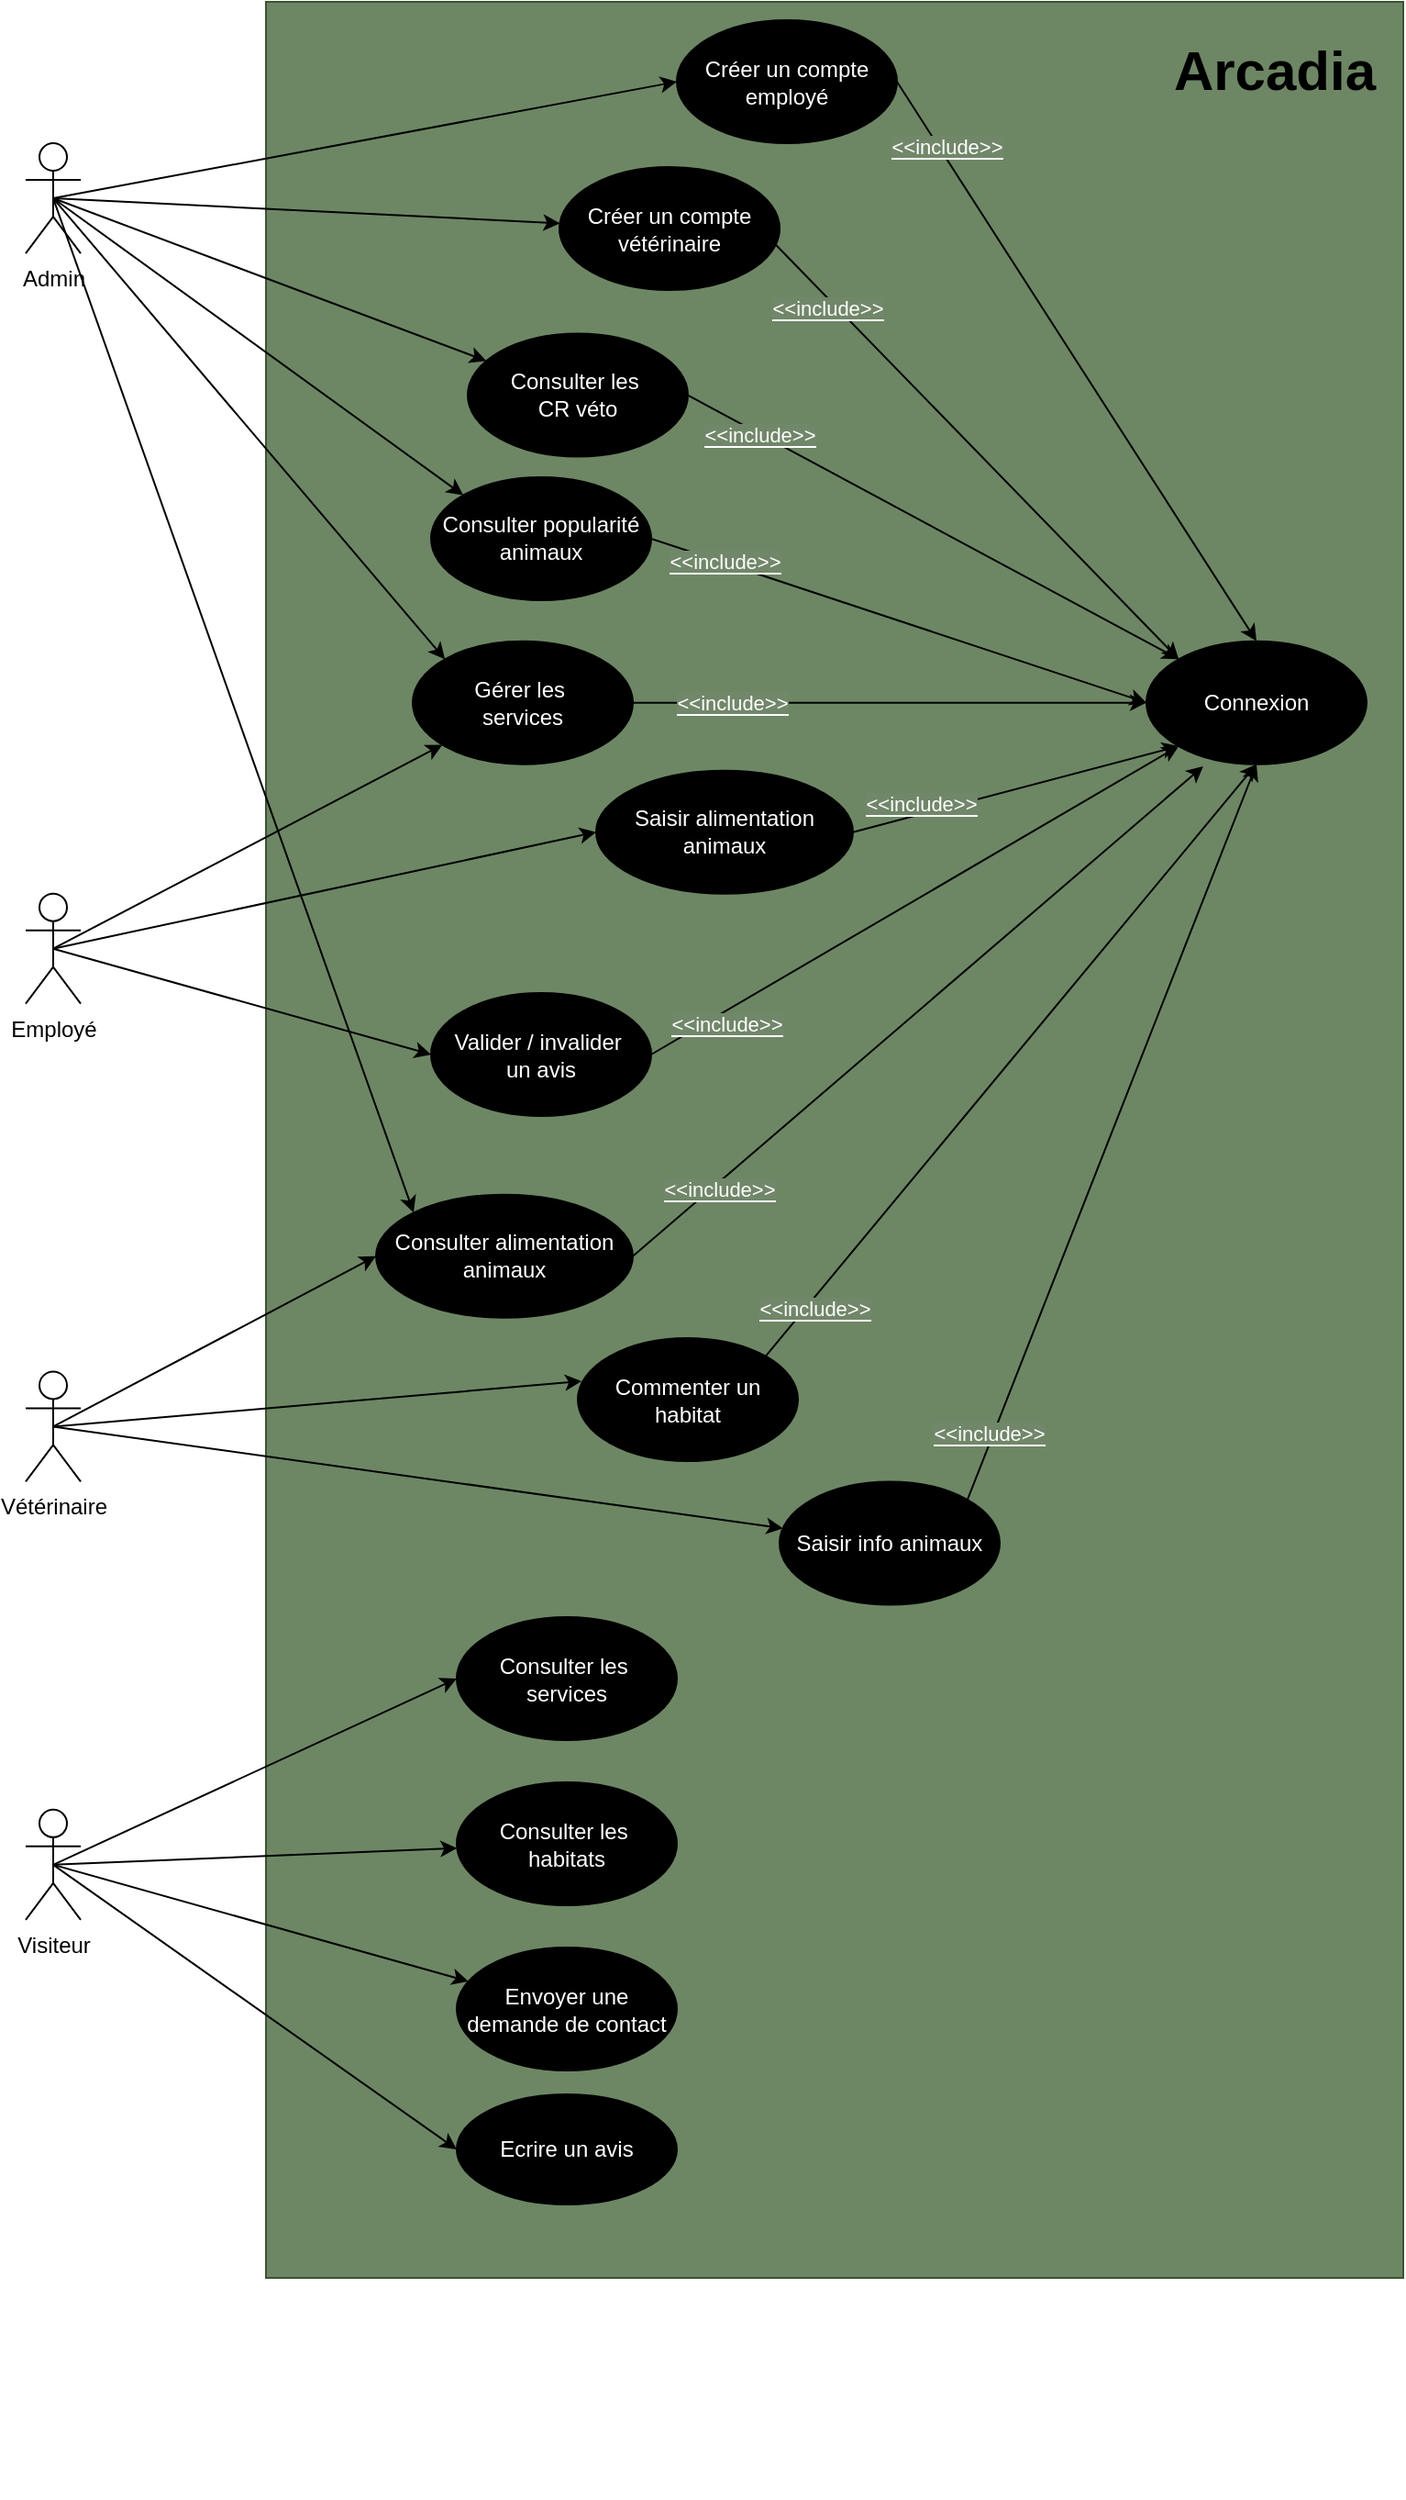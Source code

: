<mxfile version="24.4.8" type="github">
  <diagram name="Page-1" id="GJV8zwLfdXw20P13p3RO">
    <mxGraphModel dx="1434" dy="772" grid="1" gridSize="10" guides="1" tooltips="1" connect="1" arrows="1" fold="1" page="1" pageScale="1" pageWidth="827" pageHeight="1169" math="0" shadow="0">
      <root>
        <mxCell id="0" />
        <mxCell id="1" parent="0" />
        <mxCell id="VNCyFru7t1kiKlbUrgMn-190" value="" style="group" vertex="1" connectable="0" parent="1">
          <mxGeometry x="190" y="20" width="620" height="1360" as="geometry" />
        </mxCell>
        <mxCell id="VNCyFru7t1kiKlbUrgMn-81" value="" style="rounded=0;whiteSpace=wrap;html=1;fillColor=#6d8764;fontColor=#ffffff;strokeColor=#3A5431;" vertex="1" parent="VNCyFru7t1kiKlbUrgMn-190">
          <mxGeometry width="620" height="1240" as="geometry" />
        </mxCell>
        <mxCell id="VNCyFru7t1kiKlbUrgMn-136" value="&lt;font style=&quot;font-size: 30px;&quot;&gt;Arcadia&lt;/font&gt;" style="text;html=1;align=center;verticalAlign=middle;whiteSpace=wrap;rounded=0;fontStyle=1" vertex="1" parent="VNCyFru7t1kiKlbUrgMn-190">
          <mxGeometry x="480" y="19.997" width="140" height="33.506" as="geometry" />
        </mxCell>
        <mxCell id="VNCyFru7t1kiKlbUrgMn-162" value="&lt;span style=&quot;font-weight: normal;&quot;&gt;Saisir alimentation animaux&lt;/span&gt;" style="ellipse;whiteSpace=wrap;html=1;fontColor=#FFFFFF;labelBackgroundColor=none;fillColor=#000000;fontStyle=1" vertex="1" parent="VNCyFru7t1kiKlbUrgMn-190">
          <mxGeometry x="180" y="418.828" width="140" height="67.012" as="geometry" />
        </mxCell>
        <mxCell id="VNCyFru7t1kiKlbUrgMn-150" value="Créer un compte employé" style="ellipse;whiteSpace=wrap;html=1;fontColor=#FFFFFF;labelBackgroundColor=none;fillColor=#000000;" vertex="1" parent="VNCyFru7t1kiKlbUrgMn-190">
          <mxGeometry x="224" y="10.004" width="120" height="67.012" as="geometry" />
        </mxCell>
        <mxCell id="VNCyFru7t1kiKlbUrgMn-137" value="Consulter les&amp;nbsp;&lt;div&gt;habitats&lt;/div&gt;" style="ellipse;whiteSpace=wrap;html=1;fontColor=#FFFFFF;labelBackgroundColor=none;fillColor=#000000;" vertex="1" parent="VNCyFru7t1kiKlbUrgMn-190">
          <mxGeometry x="104" y="969.995" width="120" height="67.012" as="geometry" />
        </mxCell>
        <mxCell id="VNCyFru7t1kiKlbUrgMn-146" value="Ecrire un avis" style="ellipse;whiteSpace=wrap;html=1;fontColor=#FFFFFF;labelBackgroundColor=none;fillColor=#000000;" vertex="1" parent="VNCyFru7t1kiKlbUrgMn-190">
          <mxGeometry x="104" y="1140" width="120" height="60" as="geometry" />
        </mxCell>
        <mxCell id="VNCyFru7t1kiKlbUrgMn-153" value="Créer un compte vétérinaire" style="ellipse;whiteSpace=wrap;html=1;fontColor=#FFFFFF;labelBackgroundColor=none;fillColor=#000000;" vertex="1" parent="VNCyFru7t1kiKlbUrgMn-190">
          <mxGeometry x="160" y="90.001" width="120" height="67.012" as="geometry" />
        </mxCell>
        <mxCell id="VNCyFru7t1kiKlbUrgMn-141" value="Consulter les&amp;nbsp;&lt;div&gt;services&lt;/div&gt;" style="ellipse;whiteSpace=wrap;html=1;fontColor=#FFFFFF;labelBackgroundColor=none;fillColor=#000000;" vertex="1" parent="VNCyFru7t1kiKlbUrgMn-190">
          <mxGeometry x="104" y="879.996" width="120" height="67.012" as="geometry" />
        </mxCell>
        <mxCell id="VNCyFru7t1kiKlbUrgMn-166" value="Envoyer une demande de contact" style="ellipse;whiteSpace=wrap;html=1;fontColor=#FFFFFF;labelBackgroundColor=none;fillColor=#000000;" vertex="1" parent="VNCyFru7t1kiKlbUrgMn-190">
          <mxGeometry x="104" y="1060.005" width="120" height="67.012" as="geometry" />
        </mxCell>
        <mxCell id="VNCyFru7t1kiKlbUrgMn-138" style="edgeStyle=orthogonalEdgeStyle;rounded=0;orthogonalLoop=1;jettySize=auto;html=1;exitX=1;exitY=0.5;exitDx=0;exitDy=0;entryX=0;entryY=0.5;entryDx=0;entryDy=0;" edge="1" parent="1" source="VNCyFru7t1kiKlbUrgMn-140" target="VNCyFru7t1kiKlbUrgMn-142">
          <mxGeometry relative="1" as="geometry" />
        </mxCell>
        <mxCell id="VNCyFru7t1kiKlbUrgMn-139" value="&lt;span style=&quot;background-color: rgb(113, 135, 105);&quot;&gt;&lt;font color=&quot;#ffffff&quot;&gt;&amp;lt;&amp;lt;include&amp;gt;&amp;gt;&lt;/font&gt;&lt;/span&gt;" style="edgeLabel;html=1;align=center;verticalAlign=middle;resizable=0;points=[];" vertex="1" connectable="0" parent="VNCyFru7t1kiKlbUrgMn-138">
          <mxGeometry x="-0.864" y="2" relative="1" as="geometry">
            <mxPoint x="35" y="2" as="offset" />
          </mxGeometry>
        </mxCell>
        <mxCell id="VNCyFru7t1kiKlbUrgMn-140" value="Gérer les&amp;nbsp;&lt;div&gt;services&lt;/div&gt;" style="ellipse;whiteSpace=wrap;html=1;fontColor=#FFFFFF;labelBackgroundColor=none;fillColor=#000000;" vertex="1" parent="1">
          <mxGeometry x="270" y="368.312" width="120" height="67.012" as="geometry" />
        </mxCell>
        <mxCell id="VNCyFru7t1kiKlbUrgMn-142" value="Connexion" style="ellipse;whiteSpace=wrap;html=1;fontColor=#ffffff;labelBackgroundColor=none;fillColor=#000000;strokeColor=#000000;" vertex="1" parent="1">
          <mxGeometry x="670" y="368.312" width="120" height="67.012" as="geometry" />
        </mxCell>
        <mxCell id="VNCyFru7t1kiKlbUrgMn-143" style="rounded=0;orthogonalLoop=1;jettySize=auto;html=1;exitX=1;exitY=0;exitDx=0;exitDy=0;entryX=0.5;entryY=1;entryDx=0;entryDy=0;" edge="1" parent="1" source="VNCyFru7t1kiKlbUrgMn-145" target="VNCyFru7t1kiKlbUrgMn-142">
          <mxGeometry relative="1" as="geometry" />
        </mxCell>
        <mxCell id="VNCyFru7t1kiKlbUrgMn-144" value="&lt;span style=&quot;background-color: rgb(113, 135, 105);&quot;&gt;&lt;font color=&quot;#ffffff&quot;&gt;&amp;lt;&amp;lt;include&amp;gt;&amp;gt;&lt;/font&gt;&lt;/span&gt;" style="edgeLabel;html=1;align=center;verticalAlign=middle;resizable=0;points=[];" vertex="1" connectable="0" parent="VNCyFru7t1kiKlbUrgMn-143">
          <mxGeometry x="-0.823" y="3" relative="1" as="geometry">
            <mxPoint as="offset" />
          </mxGeometry>
        </mxCell>
        <mxCell id="VNCyFru7t1kiKlbUrgMn-145" value="Saisir info animaux" style="ellipse;whiteSpace=wrap;html=1;fontColor=#FFFFFF;labelBackgroundColor=none;fillColor=#000000;" vertex="1" parent="1">
          <mxGeometry x="470" y="826.227" width="120" height="67.012" as="geometry" />
        </mxCell>
        <mxCell id="VNCyFru7t1kiKlbUrgMn-191" style="rounded=0;orthogonalLoop=1;jettySize=auto;html=1;exitX=1;exitY=0.5;exitDx=0;exitDy=0;entryX=0;entryY=1;entryDx=0;entryDy=0;" edge="1" parent="1" source="VNCyFru7t1kiKlbUrgMn-147" target="VNCyFru7t1kiKlbUrgMn-142">
          <mxGeometry relative="1" as="geometry" />
        </mxCell>
        <mxCell id="VNCyFru7t1kiKlbUrgMn-192" value="&lt;span style=&quot;background-color: rgb(113, 135, 105);&quot;&gt;&lt;font color=&quot;#ffffff&quot;&gt;&amp;lt;&amp;lt;include&amp;gt;&amp;gt;&lt;/font&gt;&lt;/span&gt;" style="edgeLabel;html=1;align=center;verticalAlign=middle;resizable=0;points=[];" vertex="1" connectable="0" parent="VNCyFru7t1kiKlbUrgMn-191">
          <mxGeometry x="-0.794" y="-1" relative="1" as="geometry">
            <mxPoint x="10" as="offset" />
          </mxGeometry>
        </mxCell>
        <mxCell id="VNCyFru7t1kiKlbUrgMn-147" value="Valider / invalider&amp;nbsp;&lt;div&gt;un avis&lt;/div&gt;" style="ellipse;whiteSpace=wrap;html=1;fontColor=#FFFFFF;labelBackgroundColor=none;fillColor=#000000;" vertex="1" parent="1">
          <mxGeometry x="280" y="559.996" width="120" height="67.012" as="geometry" />
        </mxCell>
        <mxCell id="VNCyFru7t1kiKlbUrgMn-148" style="rounded=0;orthogonalLoop=1;jettySize=auto;html=1;exitX=1;exitY=0.5;exitDx=0;exitDy=0;entryX=0.5;entryY=0;entryDx=0;entryDy=0;" edge="1" parent="1" source="VNCyFru7t1kiKlbUrgMn-150" target="VNCyFru7t1kiKlbUrgMn-142">
          <mxGeometry relative="1" as="geometry" />
        </mxCell>
        <mxCell id="VNCyFru7t1kiKlbUrgMn-149" value="&lt;span style=&quot;background-color: rgb(113, 135, 105);&quot;&gt;&lt;font color=&quot;#ffffff&quot;&gt;&amp;lt;&amp;lt;include&amp;gt;&amp;gt;&lt;/font&gt;&lt;/span&gt;" style="edgeLabel;html=1;align=center;verticalAlign=middle;resizable=0;points=[];" vertex="1" connectable="0" parent="VNCyFru7t1kiKlbUrgMn-148">
          <mxGeometry x="-0.818" y="-2" relative="1" as="geometry">
            <mxPoint x="11" y="6" as="offset" />
          </mxGeometry>
        </mxCell>
        <mxCell id="VNCyFru7t1kiKlbUrgMn-151" style="rounded=0;orthogonalLoop=1;jettySize=auto;html=1;exitX=0.975;exitY=0.617;exitDx=0;exitDy=0;entryX=0;entryY=0;entryDx=0;entryDy=0;exitPerimeter=0;" edge="1" parent="1" source="VNCyFru7t1kiKlbUrgMn-153" target="VNCyFru7t1kiKlbUrgMn-142">
          <mxGeometry relative="1" as="geometry" />
        </mxCell>
        <mxCell id="VNCyFru7t1kiKlbUrgMn-152" value="&lt;span style=&quot;background-color: rgb(113, 135, 105);&quot;&gt;&lt;font color=&quot;#ffffff&quot;&gt;&amp;lt;&amp;lt;include&amp;gt;&amp;gt;&lt;/font&gt;&lt;/span&gt;" style="edgeLabel;html=1;align=center;verticalAlign=middle;resizable=0;points=[];" vertex="1" connectable="0" parent="VNCyFru7t1kiKlbUrgMn-151">
          <mxGeometry x="-0.849" y="-3" relative="1" as="geometry">
            <mxPoint x="14" y="16" as="offset" />
          </mxGeometry>
        </mxCell>
        <mxCell id="VNCyFru7t1kiKlbUrgMn-154" style="rounded=0;orthogonalLoop=1;jettySize=auto;html=1;exitX=1;exitY=0.5;exitDx=0;exitDy=0;entryX=0;entryY=0;entryDx=0;entryDy=0;" edge="1" parent="1" source="VNCyFru7t1kiKlbUrgMn-156" target="VNCyFru7t1kiKlbUrgMn-142">
          <mxGeometry relative="1" as="geometry" />
        </mxCell>
        <mxCell id="VNCyFru7t1kiKlbUrgMn-155" value="&lt;span style=&quot;background-color: rgb(113, 135, 105);&quot;&gt;&lt;font color=&quot;#ffffff&quot;&gt;&amp;lt;&amp;lt;include&amp;gt;&amp;gt;&lt;/font&gt;&lt;/span&gt;" style="edgeLabel;html=1;align=center;verticalAlign=middle;resizable=0;points=[];" vertex="1" connectable="0" parent="VNCyFru7t1kiKlbUrgMn-154">
          <mxGeometry x="-0.858" relative="1" as="geometry">
            <mxPoint x="20" y="11" as="offset" />
          </mxGeometry>
        </mxCell>
        <mxCell id="VNCyFru7t1kiKlbUrgMn-156" value="Consulter les&amp;nbsp;&lt;div&gt;CR véto&lt;/div&gt;" style="ellipse;whiteSpace=wrap;html=1;fontColor=#FFFFFF;labelBackgroundColor=none;fillColor=#000000;" vertex="1" parent="1">
          <mxGeometry x="300" y="200.781" width="120" height="67.012" as="geometry" />
        </mxCell>
        <mxCell id="VNCyFru7t1kiKlbUrgMn-157" style="rounded=0;orthogonalLoop=1;jettySize=auto;html=1;exitX=1;exitY=0.5;exitDx=0;exitDy=0;entryX=0;entryY=0.5;entryDx=0;entryDy=0;" edge="1" parent="1" source="VNCyFru7t1kiKlbUrgMn-159" target="VNCyFru7t1kiKlbUrgMn-142">
          <mxGeometry relative="1" as="geometry" />
        </mxCell>
        <mxCell id="VNCyFru7t1kiKlbUrgMn-158" value="&lt;font style=&quot;background-color: rgb(113, 135, 105);&quot; color=&quot;#ffffff&quot;&gt;&amp;lt;&amp;lt;include&amp;gt;&amp;gt;&lt;/font&gt;" style="edgeLabel;html=1;align=center;verticalAlign=middle;resizable=0;points=[];" vertex="1" connectable="0" parent="VNCyFru7t1kiKlbUrgMn-157">
          <mxGeometry x="-0.807" relative="1" as="geometry">
            <mxPoint x="14" y="4" as="offset" />
          </mxGeometry>
        </mxCell>
        <mxCell id="VNCyFru7t1kiKlbUrgMn-159" value="Consulter popularité animaux" style="ellipse;whiteSpace=wrap;html=1;fontColor=#FFFFFF;labelBackgroundColor=none;fillColor=#000000;" vertex="1" parent="1">
          <mxGeometry x="280" y="278.962" width="120" height="67.012" as="geometry" />
        </mxCell>
        <mxCell id="VNCyFru7t1kiKlbUrgMn-160" style="rounded=0;orthogonalLoop=1;jettySize=auto;html=1;exitX=1;exitY=0.5;exitDx=0;exitDy=0;entryX=0;entryY=1;entryDx=0;entryDy=0;" edge="1" parent="1" source="VNCyFru7t1kiKlbUrgMn-162" target="VNCyFru7t1kiKlbUrgMn-142">
          <mxGeometry relative="1" as="geometry" />
        </mxCell>
        <mxCell id="VNCyFru7t1kiKlbUrgMn-161" value="&lt;font style=&quot;background-color: rgb(113, 135, 105);&quot; color=&quot;#ffffff&quot;&gt;&amp;lt;&amp;lt;include&amp;gt;&amp;gt;&lt;/font&gt;" style="edgeLabel;html=1;align=center;verticalAlign=middle;resizable=0;points=[];" vertex="1" connectable="0" parent="VNCyFru7t1kiKlbUrgMn-160">
          <mxGeometry x="-0.729" y="1" relative="1" as="geometry">
            <mxPoint x="13" y="-8" as="offset" />
          </mxGeometry>
        </mxCell>
        <mxCell id="VNCyFru7t1kiKlbUrgMn-163" style="rounded=0;orthogonalLoop=1;jettySize=auto;html=1;exitX=1;exitY=0;exitDx=0;exitDy=0;entryX=0.5;entryY=1;entryDx=0;entryDy=0;" edge="1" parent="1" source="VNCyFru7t1kiKlbUrgMn-165" target="VNCyFru7t1kiKlbUrgMn-142">
          <mxGeometry relative="1" as="geometry" />
        </mxCell>
        <mxCell id="VNCyFru7t1kiKlbUrgMn-164" value="&lt;span style=&quot;background-color: rgb(113, 135, 105);&quot;&gt;&lt;font color=&quot;#ffffff&quot;&gt;&amp;lt;&amp;lt;include&amp;gt;&amp;gt;&lt;/font&gt;&lt;/span&gt;" style="edgeLabel;html=1;align=center;verticalAlign=middle;resizable=0;points=[];" vertex="1" connectable="0" parent="VNCyFru7t1kiKlbUrgMn-163">
          <mxGeometry x="-0.824" y="-3" relative="1" as="geometry">
            <mxPoint as="offset" />
          </mxGeometry>
        </mxCell>
        <mxCell id="VNCyFru7t1kiKlbUrgMn-165" value="Commenter un habitat" style="ellipse;whiteSpace=wrap;html=1;fontColor=#FFFFFF;labelBackgroundColor=none;fillColor=#000000;" vertex="1" parent="1">
          <mxGeometry x="360" y="748.047" width="120" height="67.012" as="geometry" />
        </mxCell>
        <mxCell id="VNCyFru7t1kiKlbUrgMn-167" style="rounded=0;orthogonalLoop=1;jettySize=auto;html=1;exitX=1;exitY=0.5;exitDx=0;exitDy=0;entryX=0.258;entryY=1.017;entryDx=0;entryDy=0;entryPerimeter=0;" edge="1" parent="1" source="VNCyFru7t1kiKlbUrgMn-169" target="VNCyFru7t1kiKlbUrgMn-142">
          <mxGeometry relative="1" as="geometry" />
        </mxCell>
        <mxCell id="VNCyFru7t1kiKlbUrgMn-168" value="&lt;font style=&quot;background-color: rgb(113, 135, 105);&quot; color=&quot;#ffffff&quot;&gt;&amp;lt;&amp;lt;include&amp;gt;&amp;gt;&lt;/font&gt;" style="edgeLabel;html=1;align=center;verticalAlign=middle;resizable=0;points=[];" vertex="1" connectable="0" parent="VNCyFru7t1kiKlbUrgMn-167">
          <mxGeometry x="-0.708" y="-2" relative="1" as="geometry">
            <mxPoint y="1" as="offset" />
          </mxGeometry>
        </mxCell>
        <mxCell id="VNCyFru7t1kiKlbUrgMn-169" value="&lt;span style=&quot;font-weight: normal;&quot;&gt;Consulter alimentation animaux&lt;/span&gt;" style="ellipse;whiteSpace=wrap;html=1;fontColor=#FFFFFF;labelBackgroundColor=none;fillColor=#000000;fontStyle=1" vertex="1" parent="1">
          <mxGeometry x="250" y="669.866" width="140" height="67.012" as="geometry" />
        </mxCell>
        <mxCell id="VNCyFru7t1kiKlbUrgMn-170" style="rounded=0;orthogonalLoop=1;jettySize=auto;html=1;exitX=0.5;exitY=0.5;exitDx=0;exitDy=0;exitPerimeter=0;entryX=0;entryY=0.5;entryDx=0;entryDy=0;" edge="1" parent="1" source="VNCyFru7t1kiKlbUrgMn-176" target="VNCyFru7t1kiKlbUrgMn-150">
          <mxGeometry relative="1" as="geometry" />
        </mxCell>
        <mxCell id="VNCyFru7t1kiKlbUrgMn-171" style="rounded=0;orthogonalLoop=1;jettySize=auto;html=1;exitX=0.5;exitY=0.5;exitDx=0;exitDy=0;exitPerimeter=0;" edge="1" parent="1" source="VNCyFru7t1kiKlbUrgMn-176" target="VNCyFru7t1kiKlbUrgMn-153">
          <mxGeometry relative="1" as="geometry" />
        </mxCell>
        <mxCell id="VNCyFru7t1kiKlbUrgMn-172" style="rounded=0;orthogonalLoop=1;jettySize=auto;html=1;exitX=0.5;exitY=0.5;exitDx=0;exitDy=0;exitPerimeter=0;" edge="1" parent="1" source="VNCyFru7t1kiKlbUrgMn-176" target="VNCyFru7t1kiKlbUrgMn-156">
          <mxGeometry relative="1" as="geometry" />
        </mxCell>
        <mxCell id="VNCyFru7t1kiKlbUrgMn-173" style="rounded=0;orthogonalLoop=1;jettySize=auto;html=1;exitX=0.5;exitY=0.5;exitDx=0;exitDy=0;exitPerimeter=0;entryX=0;entryY=0;entryDx=0;entryDy=0;" edge="1" parent="1" source="VNCyFru7t1kiKlbUrgMn-176" target="VNCyFru7t1kiKlbUrgMn-159">
          <mxGeometry relative="1" as="geometry" />
        </mxCell>
        <mxCell id="VNCyFru7t1kiKlbUrgMn-174" style="rounded=0;orthogonalLoop=1;jettySize=auto;html=1;exitX=0.5;exitY=0.5;exitDx=0;exitDy=0;exitPerimeter=0;entryX=0;entryY=0;entryDx=0;entryDy=0;" edge="1" parent="1" source="VNCyFru7t1kiKlbUrgMn-176" target="VNCyFru7t1kiKlbUrgMn-140">
          <mxGeometry relative="1" as="geometry" />
        </mxCell>
        <mxCell id="VNCyFru7t1kiKlbUrgMn-175" style="rounded=0;orthogonalLoop=1;jettySize=auto;html=1;exitX=0.5;exitY=0.5;exitDx=0;exitDy=0;exitPerimeter=0;entryX=0;entryY=0;entryDx=0;entryDy=0;" edge="1" parent="1" source="VNCyFru7t1kiKlbUrgMn-176" target="VNCyFru7t1kiKlbUrgMn-169">
          <mxGeometry relative="1" as="geometry" />
        </mxCell>
        <mxCell id="VNCyFru7t1kiKlbUrgMn-176" value="Admin" style="shape=umlActor;verticalLabelPosition=bottom;verticalAlign=top;html=1;outlineConnect=0;" vertex="1" parent="1">
          <mxGeometry x="59" y="97.02" width="30" height="60" as="geometry" />
        </mxCell>
        <mxCell id="VNCyFru7t1kiKlbUrgMn-177" style="rounded=0;orthogonalLoop=1;jettySize=auto;html=1;exitX=0.5;exitY=0.5;exitDx=0;exitDy=0;exitPerimeter=0;" edge="1" parent="1" source="VNCyFru7t1kiKlbUrgMn-179" target="VNCyFru7t1kiKlbUrgMn-140">
          <mxGeometry relative="1" as="geometry" />
        </mxCell>
        <mxCell id="VNCyFru7t1kiKlbUrgMn-178" style="rounded=0;orthogonalLoop=1;jettySize=auto;html=1;exitX=0.5;exitY=0.5;exitDx=0;exitDy=0;exitPerimeter=0;entryX=0;entryY=0.5;entryDx=0;entryDy=0;" edge="1" parent="1" source="VNCyFru7t1kiKlbUrgMn-179" target="VNCyFru7t1kiKlbUrgMn-147">
          <mxGeometry relative="1" as="geometry" />
        </mxCell>
        <mxCell id="VNCyFru7t1kiKlbUrgMn-179" value="Employé" style="shape=umlActor;verticalLabelPosition=bottom;verticalAlign=top;html=1;outlineConnect=0;" vertex="1" parent="1">
          <mxGeometry x="59" y="505.84" width="30" height="60" as="geometry" />
        </mxCell>
        <mxCell id="VNCyFru7t1kiKlbUrgMn-180" style="rounded=0;orthogonalLoop=1;jettySize=auto;html=1;exitX=0.5;exitY=0.5;exitDx=0;exitDy=0;exitPerimeter=0;entryX=0;entryY=0.5;entryDx=0;entryDy=0;" edge="1" parent="1" source="VNCyFru7t1kiKlbUrgMn-182" target="VNCyFru7t1kiKlbUrgMn-169">
          <mxGeometry relative="1" as="geometry" />
        </mxCell>
        <mxCell id="VNCyFru7t1kiKlbUrgMn-181" style="rounded=0;orthogonalLoop=1;jettySize=auto;html=1;exitX=0.5;exitY=0.5;exitDx=0;exitDy=0;exitPerimeter=0;" edge="1" parent="1" source="VNCyFru7t1kiKlbUrgMn-182" target="VNCyFru7t1kiKlbUrgMn-145">
          <mxGeometry relative="1" as="geometry" />
        </mxCell>
        <mxCell id="VNCyFru7t1kiKlbUrgMn-182" value="Vétérinaire" style="shape=umlActor;verticalLabelPosition=bottom;verticalAlign=top;html=1;outlineConnect=0;" vertex="1" parent="1">
          <mxGeometry x="59" y="766.23" width="30" height="60" as="geometry" />
        </mxCell>
        <mxCell id="VNCyFru7t1kiKlbUrgMn-183" style="rounded=0;orthogonalLoop=1;jettySize=auto;html=1;exitX=0.5;exitY=0.5;exitDx=0;exitDy=0;exitPerimeter=0;entryX=0;entryY=0.5;entryDx=0;entryDy=0;" edge="1" parent="1" source="VNCyFru7t1kiKlbUrgMn-187" target="VNCyFru7t1kiKlbUrgMn-141">
          <mxGeometry relative="1" as="geometry" />
        </mxCell>
        <mxCell id="VNCyFru7t1kiKlbUrgMn-184" style="rounded=0;orthogonalLoop=1;jettySize=auto;html=1;exitX=0.5;exitY=0.5;exitDx=0;exitDy=0;exitPerimeter=0;" edge="1" parent="1" source="VNCyFru7t1kiKlbUrgMn-187" target="VNCyFru7t1kiKlbUrgMn-137">
          <mxGeometry relative="1" as="geometry" />
        </mxCell>
        <mxCell id="VNCyFru7t1kiKlbUrgMn-185" style="rounded=0;orthogonalLoop=1;jettySize=auto;html=1;exitX=0.5;exitY=0.5;exitDx=0;exitDy=0;exitPerimeter=0;" edge="1" parent="1" source="VNCyFru7t1kiKlbUrgMn-187" target="VNCyFru7t1kiKlbUrgMn-166">
          <mxGeometry relative="1" as="geometry" />
        </mxCell>
        <mxCell id="VNCyFru7t1kiKlbUrgMn-186" style="rounded=0;orthogonalLoop=1;jettySize=auto;html=1;exitX=0.5;exitY=0.5;exitDx=0;exitDy=0;exitPerimeter=0;entryX=0;entryY=0.5;entryDx=0;entryDy=0;" edge="1" parent="1" source="VNCyFru7t1kiKlbUrgMn-187" target="VNCyFru7t1kiKlbUrgMn-146">
          <mxGeometry relative="1" as="geometry" />
        </mxCell>
        <mxCell id="VNCyFru7t1kiKlbUrgMn-187" value="Visiteur" style="shape=umlActor;verticalLabelPosition=bottom;verticalAlign=top;html=1;outlineConnect=0;" vertex="1" parent="1">
          <mxGeometry x="59" y="1004.93" width="30" height="60" as="geometry" />
        </mxCell>
        <mxCell id="VNCyFru7t1kiKlbUrgMn-188" style="rounded=0;orthogonalLoop=1;jettySize=auto;html=1;exitX=0.5;exitY=0.5;exitDx=0;exitDy=0;exitPerimeter=0;entryX=0;entryY=0.5;entryDx=0;entryDy=0;" edge="1" parent="1" source="VNCyFru7t1kiKlbUrgMn-179" target="VNCyFru7t1kiKlbUrgMn-162">
          <mxGeometry relative="1" as="geometry" />
        </mxCell>
        <mxCell id="VNCyFru7t1kiKlbUrgMn-189" style="rounded=0;orthogonalLoop=1;jettySize=auto;html=1;exitX=0.5;exitY=0.5;exitDx=0;exitDy=0;exitPerimeter=0;entryX=0.017;entryY=0.35;entryDx=0;entryDy=0;entryPerimeter=0;" edge="1" parent="1" source="VNCyFru7t1kiKlbUrgMn-182" target="VNCyFru7t1kiKlbUrgMn-165">
          <mxGeometry relative="1" as="geometry" />
        </mxCell>
      </root>
    </mxGraphModel>
  </diagram>
</mxfile>
